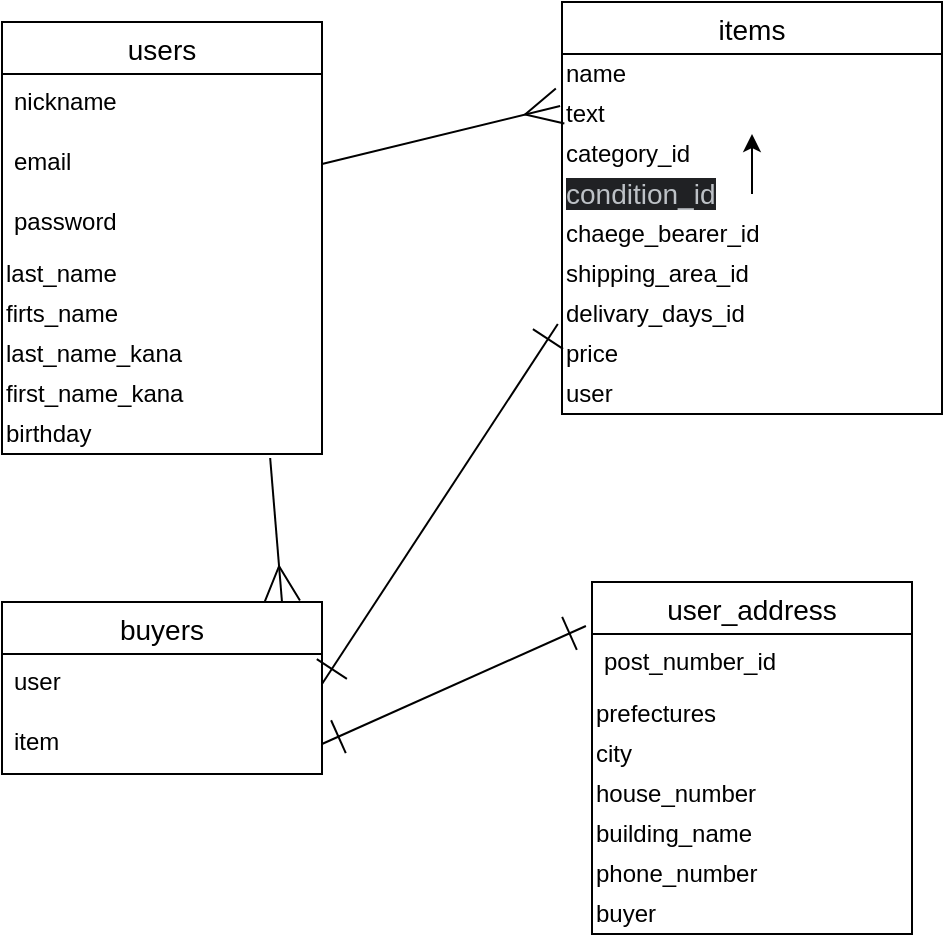 <mxfile>
    <diagram id="ZjmSgrnhphBclhPwZekx" name="ページ1">
        <mxGraphModel dx="643" dy="534" grid="1" gridSize="10" guides="1" tooltips="1" connect="1" arrows="1" fold="1" page="1" pageScale="1" pageWidth="827" pageHeight="1169" math="0" shadow="0">
            <root>
                <mxCell id="0"/>
                <mxCell id="1" parent="0"/>
                <mxCell id="6" value="users" style="swimlane;fontStyle=0;childLayout=stackLayout;horizontal=1;startSize=26;horizontalStack=0;resizeParent=1;resizeParentMax=0;resizeLast=0;collapsible=1;marginBottom=0;align=center;fontSize=14;" parent="1" vertex="1">
                    <mxGeometry x="100" y="80" width="160" height="216" as="geometry"/>
                </mxCell>
                <mxCell id="7" value="nickname" style="text;strokeColor=none;fillColor=none;spacingLeft=4;spacingRight=4;overflow=hidden;rotatable=0;points=[[0,0.5],[1,0.5]];portConstraint=eastwest;fontSize=12;" parent="6" vertex="1">
                    <mxGeometry y="26" width="160" height="30" as="geometry"/>
                </mxCell>
                <mxCell id="8" value="email" style="text;strokeColor=none;fillColor=none;spacingLeft=4;spacingRight=4;overflow=hidden;rotatable=0;points=[[0,0.5],[1,0.5]];portConstraint=eastwest;fontSize=12;" parent="6" vertex="1">
                    <mxGeometry y="56" width="160" height="30" as="geometry"/>
                </mxCell>
                <mxCell id="9" value="password" style="text;strokeColor=none;fillColor=none;spacingLeft=4;spacingRight=4;overflow=hidden;rotatable=0;points=[[0,0.5],[1,0.5]];portConstraint=eastwest;fontSize=12;" parent="6" vertex="1">
                    <mxGeometry y="86" width="160" height="30" as="geometry"/>
                </mxCell>
                <mxCell id="49" value="last_name" style="text;html=1;resizable=0;autosize=1;align=left;verticalAlign=middle;points=[];fillColor=none;strokeColor=none;rounded=0;" vertex="1" parent="6">
                    <mxGeometry y="116" width="160" height="20" as="geometry"/>
                </mxCell>
                <mxCell id="50" value="firts_name" style="text;html=1;resizable=0;autosize=1;align=left;verticalAlign=middle;points=[];fillColor=none;strokeColor=none;rounded=0;" vertex="1" parent="6">
                    <mxGeometry y="136" width="160" height="20" as="geometry"/>
                </mxCell>
                <mxCell id="51" value="last_name_kana" style="text;html=1;resizable=0;autosize=1;align=left;verticalAlign=middle;points=[];fillColor=none;strokeColor=none;rounded=0;" vertex="1" parent="6">
                    <mxGeometry y="156" width="160" height="20" as="geometry"/>
                </mxCell>
                <mxCell id="52" value="&lt;span&gt;first_name_kana&lt;/span&gt;" style="text;html=1;resizable=0;autosize=1;align=left;verticalAlign=middle;points=[];fillColor=none;strokeColor=none;rounded=0;" vertex="1" parent="6">
                    <mxGeometry y="176" width="160" height="20" as="geometry"/>
                </mxCell>
                <mxCell id="53" value="birthday" style="text;html=1;resizable=0;autosize=1;align=left;verticalAlign=middle;points=[];fillColor=none;strokeColor=none;rounded=0;" vertex="1" parent="6">
                    <mxGeometry y="196" width="160" height="20" as="geometry"/>
                </mxCell>
                <mxCell id="10" value="items" style="swimlane;fontStyle=0;childLayout=stackLayout;horizontal=1;startSize=26;horizontalStack=0;resizeParent=1;resizeParentMax=0;resizeLast=0;collapsible=1;marginBottom=0;align=center;fontSize=14;" parent="1" vertex="1">
                    <mxGeometry x="380" y="70" width="190" height="206" as="geometry"/>
                </mxCell>
                <mxCell id="18" value="name" style="text;html=1;resizable=0;autosize=1;align=left;verticalAlign=middle;points=[];fillColor=none;strokeColor=none;rounded=0;" parent="10" vertex="1">
                    <mxGeometry y="26" width="190" height="20" as="geometry"/>
                </mxCell>
                <mxCell id="20" value="text" style="text;html=1;resizable=0;autosize=1;align=left;verticalAlign=middle;points=[];fillColor=none;strokeColor=none;rounded=0;" parent="10" vertex="1">
                    <mxGeometry y="46" width="190" height="20" as="geometry"/>
                </mxCell>
                <mxCell id="23" value="category_id" style="text;html=1;resizable=0;autosize=1;align=left;verticalAlign=middle;points=[];fillColor=none;strokeColor=none;rounded=0;" parent="10" vertex="1">
                    <mxGeometry y="66" width="190" height="20" as="geometry"/>
                </mxCell>
                <mxCell id="22" value="&lt;span style=&quot;color: rgb(189 , 193 , 198) ; font-family: &amp;#34;arial&amp;#34; , sans-serif ; font-size: 14px ; background-color: rgb(32 , 33 , 36)&quot;&gt;condition_id&lt;/span&gt;" style="text;html=1;resizable=0;autosize=1;align=left;verticalAlign=middle;points=[];fillColor=none;strokeColor=none;rounded=0;" parent="10" vertex="1">
                    <mxGeometry y="86" width="190" height="20" as="geometry"/>
                </mxCell>
                <mxCell id="21" value="" style="edgeStyle=none;html=1;" parent="10" target="20" edge="1">
                    <mxGeometry relative="1" as="geometry">
                        <mxPoint x="95" y="96" as="sourcePoint"/>
                    </mxGeometry>
                </mxCell>
                <mxCell id="24" value="" style="edgeStyle=none;html=1;" parent="10" source="22" target="23" edge="1">
                    <mxGeometry relative="1" as="geometry"/>
                </mxCell>
                <mxCell id="28" value="chaege_bearer_id" style="text;html=1;resizable=0;autosize=1;align=left;verticalAlign=middle;points=[];fillColor=none;strokeColor=none;rounded=0;" parent="10" vertex="1">
                    <mxGeometry y="106" width="190" height="20" as="geometry"/>
                </mxCell>
                <mxCell id="25" value="shipping_area_id" style="text;html=1;resizable=0;autosize=1;align=left;verticalAlign=middle;points=[];fillColor=none;strokeColor=none;rounded=0;" parent="10" vertex="1">
                    <mxGeometry y="126" width="190" height="20" as="geometry"/>
                </mxCell>
                <mxCell id="26" value="delivary_days_id" style="text;html=1;resizable=0;autosize=1;align=left;verticalAlign=middle;points=[];fillColor=none;strokeColor=none;rounded=0;" parent="10" vertex="1">
                    <mxGeometry y="146" width="190" height="20" as="geometry"/>
                </mxCell>
                <mxCell id="27" value="price" style="text;html=1;resizable=0;autosize=1;align=left;verticalAlign=middle;points=[];fillColor=none;strokeColor=none;rounded=0;" parent="10" vertex="1">
                    <mxGeometry y="166" width="190" height="20" as="geometry"/>
                </mxCell>
                <mxCell id="40" value="user" style="text;html=1;resizable=0;autosize=1;align=left;verticalAlign=middle;points=[];fillColor=none;strokeColor=none;rounded=0;" parent="10" vertex="1">
                    <mxGeometry y="186" width="190" height="20" as="geometry"/>
                </mxCell>
                <mxCell id="14" value="user_address" style="swimlane;fontStyle=0;childLayout=stackLayout;horizontal=1;startSize=26;horizontalStack=0;resizeParent=1;resizeParentMax=0;resizeLast=0;collapsible=1;marginBottom=0;align=center;fontSize=14;" parent="1" vertex="1">
                    <mxGeometry x="395" y="360" width="160" height="176" as="geometry"/>
                </mxCell>
                <mxCell id="16" value="post_number_id" style="text;strokeColor=none;fillColor=none;spacingLeft=4;spacingRight=4;overflow=hidden;rotatable=0;points=[[0,0.5],[1,0.5]];portConstraint=eastwest;fontSize=12;" parent="14" vertex="1">
                    <mxGeometry y="26" width="160" height="30" as="geometry"/>
                </mxCell>
                <mxCell id="34" value="prefectures" style="text;html=1;resizable=0;autosize=1;align=left;verticalAlign=middle;points=[];fillColor=none;strokeColor=none;rounded=0;" parent="14" vertex="1">
                    <mxGeometry y="56" width="160" height="20" as="geometry"/>
                </mxCell>
                <mxCell id="32" value="city" style="text;html=1;resizable=0;autosize=1;align=left;verticalAlign=middle;points=[];fillColor=none;strokeColor=none;rounded=0;" parent="14" vertex="1">
                    <mxGeometry y="76" width="160" height="20" as="geometry"/>
                </mxCell>
                <mxCell id="31" value="house_number" style="text;html=1;resizable=0;autosize=1;align=left;verticalAlign=middle;points=[];fillColor=none;strokeColor=none;rounded=0;" parent="14" vertex="1">
                    <mxGeometry y="96" width="160" height="20" as="geometry"/>
                </mxCell>
                <mxCell id="30" value="building_name" style="text;html=1;resizable=0;autosize=1;align=left;verticalAlign=middle;points=[];fillColor=none;strokeColor=none;rounded=0;" parent="14" vertex="1">
                    <mxGeometry y="116" width="160" height="20" as="geometry"/>
                </mxCell>
                <mxCell id="35" value="phone_number" style="text;html=1;resizable=0;autosize=1;align=left;verticalAlign=middle;points=[];fillColor=none;strokeColor=none;rounded=0;" parent="14" vertex="1">
                    <mxGeometry y="136" width="160" height="20" as="geometry"/>
                </mxCell>
                <mxCell id="41" value="buyer" style="text;html=1;resizable=0;autosize=1;align=left;verticalAlign=middle;points=[];fillColor=none;strokeColor=none;rounded=0;" parent="14" vertex="1">
                    <mxGeometry y="156" width="160" height="20" as="geometry"/>
                </mxCell>
                <mxCell id="37" style="edgeStyle=none;html=1;exitX=1;exitY=0.5;exitDx=0;exitDy=0;entryX=-0.005;entryY=0.3;entryDx=0;entryDy=0;entryPerimeter=0;endArrow=ERmany;endFill=0;endSize=16;" parent="1" source="8" target="20" edge="1">
                    <mxGeometry relative="1" as="geometry"/>
                </mxCell>
                <mxCell id="38" style="edgeStyle=none;html=1;entryX=0.875;entryY=0;entryDx=0;entryDy=0;entryPerimeter=0;endArrow=ERmany;endFill=0;endSize=16;exitX=0.838;exitY=1.1;exitDx=0;exitDy=0;exitPerimeter=0;" parent="1" source="53" target="43" edge="1">
                    <mxGeometry relative="1" as="geometry">
                        <mxPoint x="270" y="210" as="sourcePoint"/>
                    </mxGeometry>
                </mxCell>
                <mxCell id="43" value="buyers" style="swimlane;fontStyle=0;childLayout=stackLayout;horizontal=1;startSize=26;horizontalStack=0;resizeParent=1;resizeParentMax=0;resizeLast=0;collapsible=1;marginBottom=0;align=center;fontSize=14;" parent="1" vertex="1">
                    <mxGeometry x="100" y="370" width="160" height="86" as="geometry"/>
                </mxCell>
                <mxCell id="44" value="user" style="text;strokeColor=none;fillColor=none;spacingLeft=4;spacingRight=4;overflow=hidden;rotatable=0;points=[[0,0.5],[1,0.5]];portConstraint=eastwest;fontSize=12;" parent="43" vertex="1">
                    <mxGeometry y="26" width="160" height="30" as="geometry"/>
                </mxCell>
                <mxCell id="45" value="item" style="text;strokeColor=none;fillColor=none;spacingLeft=4;spacingRight=4;overflow=hidden;rotatable=0;points=[[0,0.5],[1,0.5]];portConstraint=eastwest;fontSize=12;" parent="43" vertex="1">
                    <mxGeometry y="56" width="160" height="30" as="geometry"/>
                </mxCell>
                <mxCell id="47" style="edgeStyle=none;html=1;exitX=1;exitY=0.5;exitDx=0;exitDy=0;entryX=-0.011;entryY=0.75;entryDx=0;entryDy=0;entryPerimeter=0;startArrow=ERone;startFill=0;endArrow=ERone;endFill=0;startSize=16;endSize=16;strokeWidth=1;" parent="1" source="44" target="26" edge="1">
                    <mxGeometry relative="1" as="geometry"/>
                </mxCell>
                <mxCell id="48" style="edgeStyle=none;html=1;exitX=1;exitY=0.5;exitDx=0;exitDy=0;entryX=-0.019;entryY=-0.133;entryDx=0;entryDy=0;entryPerimeter=0;startArrow=ERone;startFill=0;endArrow=ERone;endFill=0;startSize=16;endSize=16;strokeWidth=1;" parent="1" source="45" target="16" edge="1">
                    <mxGeometry relative="1" as="geometry"/>
                </mxCell>
            </root>
        </mxGraphModel>
    </diagram>
</mxfile>